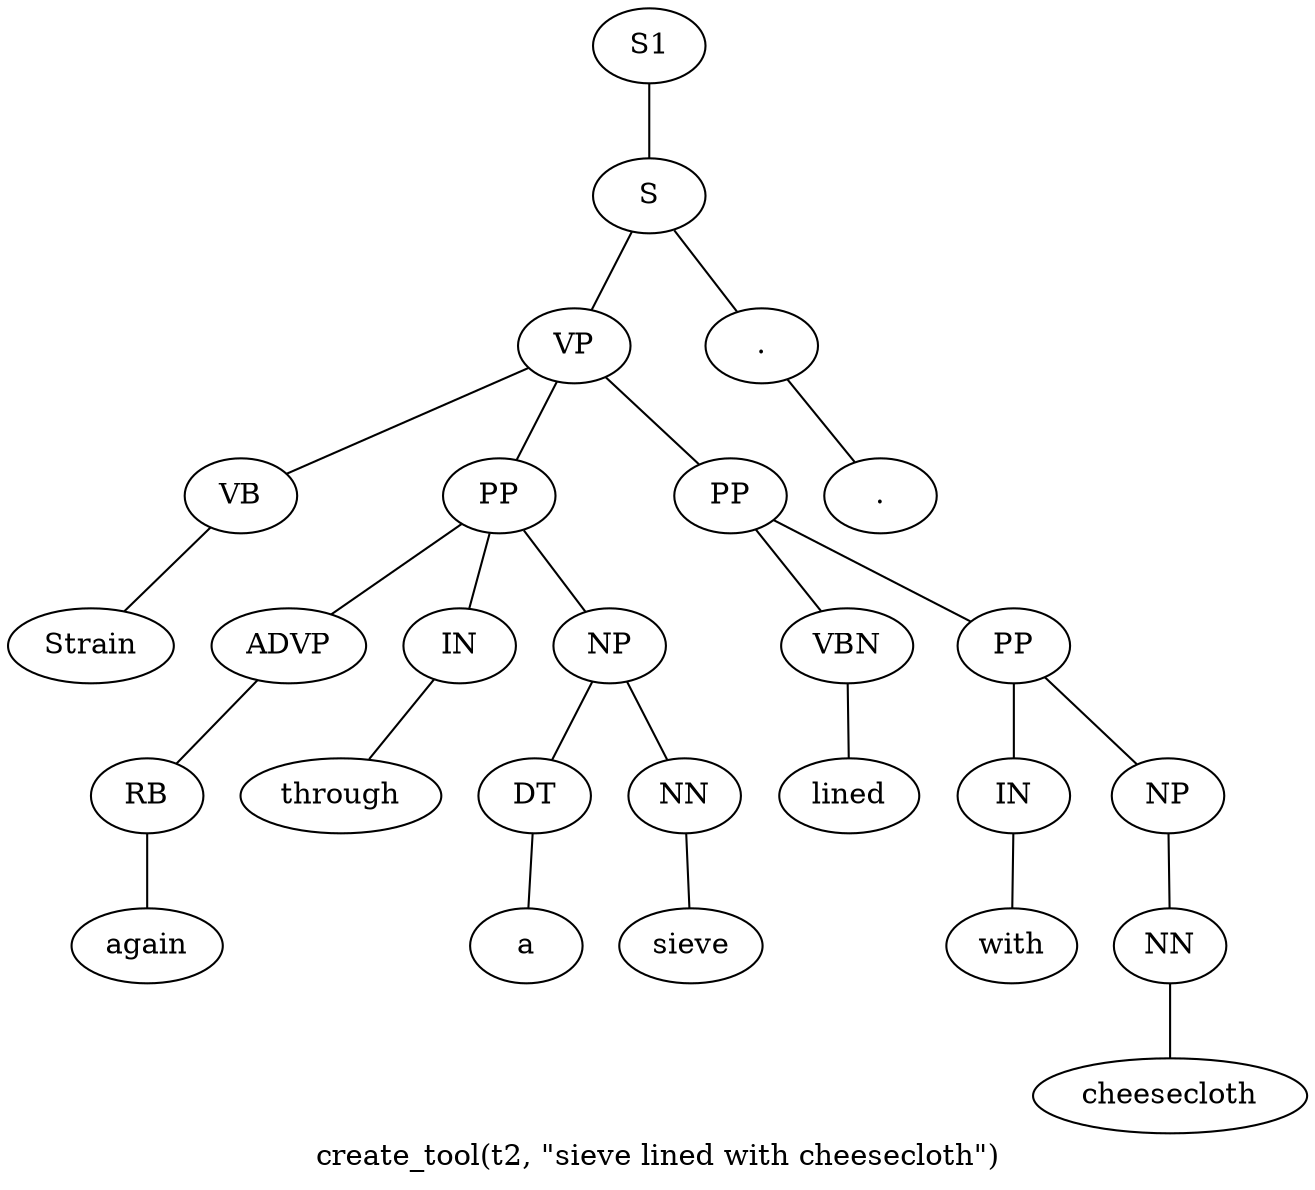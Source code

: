 graph SyntaxGraph {
	label = "create_tool(t2, \"sieve lined with cheesecloth\")";
	Node0 [label="S1"];
	Node1 [label="S"];
	Node2 [label="VP"];
	Node3 [label="VB"];
	Node4 [label="Strain"];
	Node5 [label="PP"];
	Node6 [label="ADVP"];
	Node7 [label="RB"];
	Node8 [label="again"];
	Node9 [label="IN"];
	Node10 [label="through"];
	Node11 [label="NP"];
	Node12 [label="DT"];
	Node13 [label="a"];
	Node14 [label="NN"];
	Node15 [label="sieve"];
	Node16 [label="PP"];
	Node17 [label="VBN"];
	Node18 [label="lined"];
	Node19 [label="PP"];
	Node20 [label="IN"];
	Node21 [label="with"];
	Node22 [label="NP"];
	Node23 [label="NN"];
	Node24 [label="cheesecloth"];
	Node25 [label="."];
	Node26 [label="."];

	Node0 -- Node1;
	Node1 -- Node2;
	Node1 -- Node25;
	Node2 -- Node3;
	Node2 -- Node5;
	Node2 -- Node16;
	Node3 -- Node4;
	Node5 -- Node6;
	Node5 -- Node9;
	Node5 -- Node11;
	Node6 -- Node7;
	Node7 -- Node8;
	Node9 -- Node10;
	Node11 -- Node12;
	Node11 -- Node14;
	Node12 -- Node13;
	Node14 -- Node15;
	Node16 -- Node17;
	Node16 -- Node19;
	Node17 -- Node18;
	Node19 -- Node20;
	Node19 -- Node22;
	Node20 -- Node21;
	Node22 -- Node23;
	Node23 -- Node24;
	Node25 -- Node26;
}